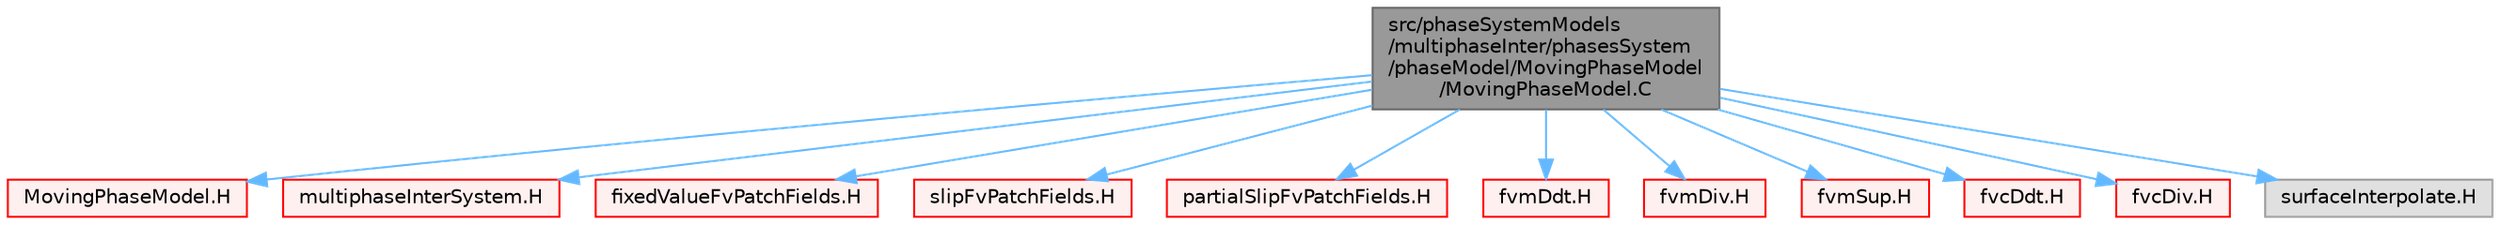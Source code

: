 digraph "src/phaseSystemModels/multiphaseInter/phasesSystem/phaseModel/MovingPhaseModel/MovingPhaseModel.C"
{
 // LATEX_PDF_SIZE
  bgcolor="transparent";
  edge [fontname=Helvetica,fontsize=10,labelfontname=Helvetica,labelfontsize=10];
  node [fontname=Helvetica,fontsize=10,shape=box,height=0.2,width=0.4];
  Node1 [id="Node000001",label="src/phaseSystemModels\l/multiphaseInter/phasesSystem\l/phaseModel/MovingPhaseModel\l/MovingPhaseModel.C",height=0.2,width=0.4,color="gray40", fillcolor="grey60", style="filled", fontcolor="black",tooltip=" "];
  Node1 -> Node2 [id="edge1_Node000001_Node000002",color="steelblue1",style="solid",tooltip=" "];
  Node2 [id="Node000002",label="MovingPhaseModel.H",height=0.2,width=0.4,color="red", fillcolor="#FFF0F0", style="filled",URL="$multiphaseInter_2phasesSystem_2phaseModel_2MovingPhaseModel_2MovingPhaseModel_8H.html",tooltip=" "];
  Node1 -> Node4 [id="edge2_Node000001_Node000004",color="steelblue1",style="solid",tooltip=" "];
  Node4 [id="Node000004",label="multiphaseInterSystem.H",height=0.2,width=0.4,color="red", fillcolor="#FFF0F0", style="filled",URL="$multiphaseInterSystem_8H.html",tooltip=" "];
  Node1 -> Node406 [id="edge3_Node000001_Node000406",color="steelblue1",style="solid",tooltip=" "];
  Node406 [id="Node000406",label="fixedValueFvPatchFields.H",height=0.2,width=0.4,color="red", fillcolor="#FFF0F0", style="filled",URL="$fixedValueFvPatchFields_8H.html",tooltip=" "];
  Node1 -> Node408 [id="edge4_Node000001_Node000408",color="steelblue1",style="solid",tooltip=" "];
  Node408 [id="Node000408",label="slipFvPatchFields.H",height=0.2,width=0.4,color="red", fillcolor="#FFF0F0", style="filled",URL="$slipFvPatchFields_8H.html",tooltip=" "];
  Node1 -> Node414 [id="edge5_Node000001_Node000414",color="steelblue1",style="solid",tooltip=" "];
  Node414 [id="Node000414",label="partialSlipFvPatchFields.H",height=0.2,width=0.4,color="red", fillcolor="#FFF0F0", style="filled",URL="$partialSlipFvPatchFields_8H.html",tooltip=" "];
  Node1 -> Node416 [id="edge6_Node000001_Node000416",color="steelblue1",style="solid",tooltip=" "];
  Node416 [id="Node000416",label="fvmDdt.H",height=0.2,width=0.4,color="red", fillcolor="#FFF0F0", style="filled",URL="$fvmDdt_8H.html",tooltip="Calculate the matrix for the first temporal derivative."];
  Node1 -> Node423 [id="edge7_Node000001_Node000423",color="steelblue1",style="solid",tooltip=" "];
  Node423 [id="Node000423",label="fvmDiv.H",height=0.2,width=0.4,color="red", fillcolor="#FFF0F0", style="filled",URL="$fvmDiv_8H.html",tooltip="Calculate the matrix for the divergence of the given field and flux."];
  Node1 -> Node424 [id="edge8_Node000001_Node000424",color="steelblue1",style="solid",tooltip=" "];
  Node424 [id="Node000424",label="fvmSup.H",height=0.2,width=0.4,color="red", fillcolor="#FFF0F0", style="filled",URL="$fvmSup_8H.html",tooltip="Calculate the finiteVolume matrix for implicit and explicit sources."];
  Node1 -> Node427 [id="edge9_Node000001_Node000427",color="steelblue1",style="solid",tooltip=" "];
  Node427 [id="Node000427",label="fvcDdt.H",height=0.2,width=0.4,color="red", fillcolor="#FFF0F0", style="filled",URL="$fvcDdt_8H.html",tooltip="Calculate the first temporal derivative."];
  Node1 -> Node431 [id="edge10_Node000001_Node000431",color="steelblue1",style="solid",tooltip=" "];
  Node431 [id="Node000431",label="fvcDiv.H",height=0.2,width=0.4,color="red", fillcolor="#FFF0F0", style="filled",URL="$fvcDiv_8H.html",tooltip="Calculate the divergence of the given field."];
  Node1 -> Node432 [id="edge11_Node000001_Node000432",color="steelblue1",style="solid",tooltip=" "];
  Node432 [id="Node000432",label="surfaceInterpolate.H",height=0.2,width=0.4,color="grey60", fillcolor="#E0E0E0", style="filled",tooltip=" "];
}
